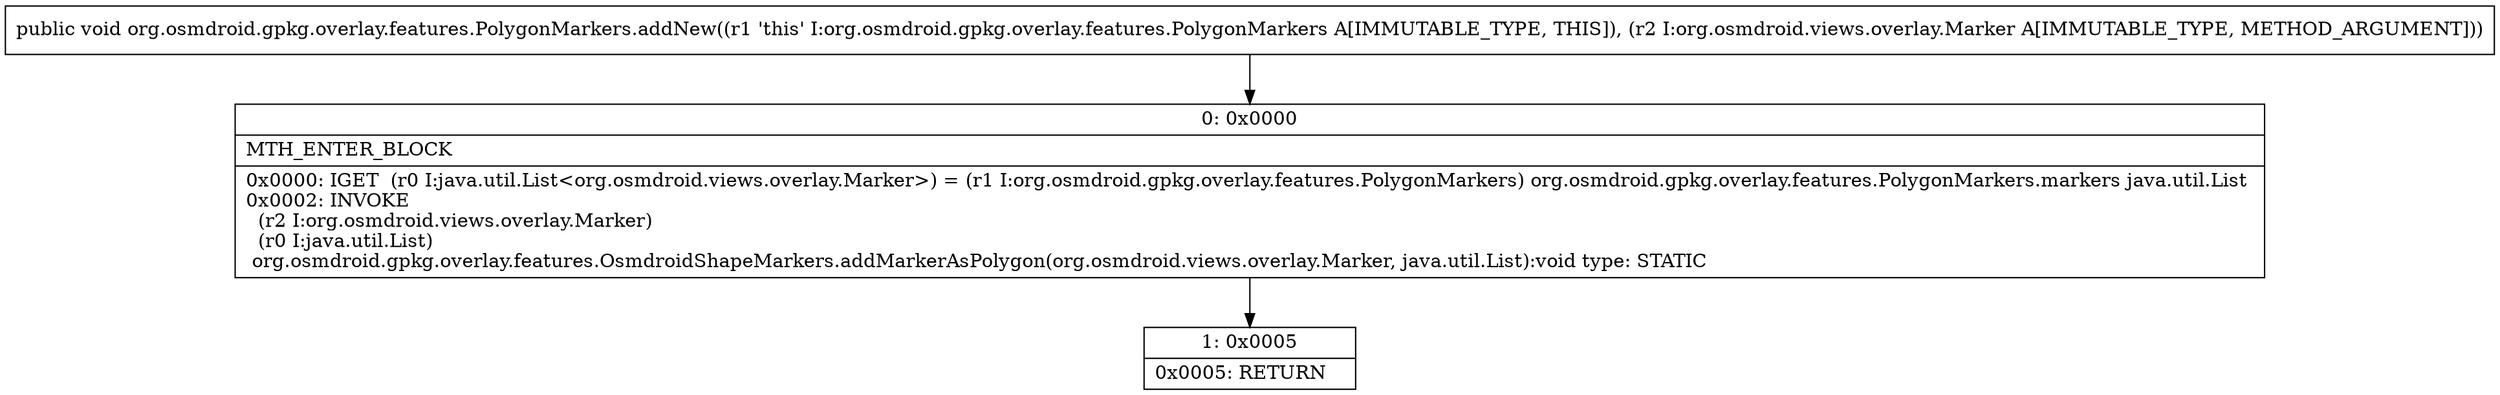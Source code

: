 digraph "CFG fororg.osmdroid.gpkg.overlay.features.PolygonMarkers.addNew(Lorg\/osmdroid\/views\/overlay\/Marker;)V" {
Node_0 [shape=record,label="{0\:\ 0x0000|MTH_ENTER_BLOCK\l|0x0000: IGET  (r0 I:java.util.List\<org.osmdroid.views.overlay.Marker\>) = (r1 I:org.osmdroid.gpkg.overlay.features.PolygonMarkers) org.osmdroid.gpkg.overlay.features.PolygonMarkers.markers java.util.List \l0x0002: INVOKE  \l  (r2 I:org.osmdroid.views.overlay.Marker)\l  (r0 I:java.util.List)\l org.osmdroid.gpkg.overlay.features.OsmdroidShapeMarkers.addMarkerAsPolygon(org.osmdroid.views.overlay.Marker, java.util.List):void type: STATIC \l}"];
Node_1 [shape=record,label="{1\:\ 0x0005|0x0005: RETURN   \l}"];
MethodNode[shape=record,label="{public void org.osmdroid.gpkg.overlay.features.PolygonMarkers.addNew((r1 'this' I:org.osmdroid.gpkg.overlay.features.PolygonMarkers A[IMMUTABLE_TYPE, THIS]), (r2 I:org.osmdroid.views.overlay.Marker A[IMMUTABLE_TYPE, METHOD_ARGUMENT])) }"];
MethodNode -> Node_0;
Node_0 -> Node_1;
}

